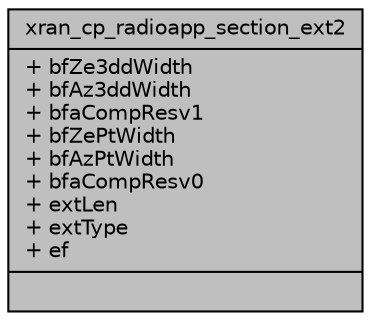 digraph "xran_cp_radioapp_section_ext2"
{
 // LATEX_PDF_SIZE
  edge [fontname="Helvetica",fontsize="10",labelfontname="Helvetica",labelfontsize="10"];
  node [fontname="Helvetica",fontsize="10",shape=record];
  Node1 [label="{xran_cp_radioapp_section_ext2\n|+ bfZe3ddWidth\l+ bfAz3ddWidth\l+ bfaCompResv1\l+ bfZePtWidth\l+ bfAzPtWidth\l+ bfaCompResv0\l+ extLen\l+ extType\l+ ef\l|}",height=0.2,width=0.4,color="black", fillcolor="grey75", style="filled", fontcolor="black",tooltip=" "];
}
